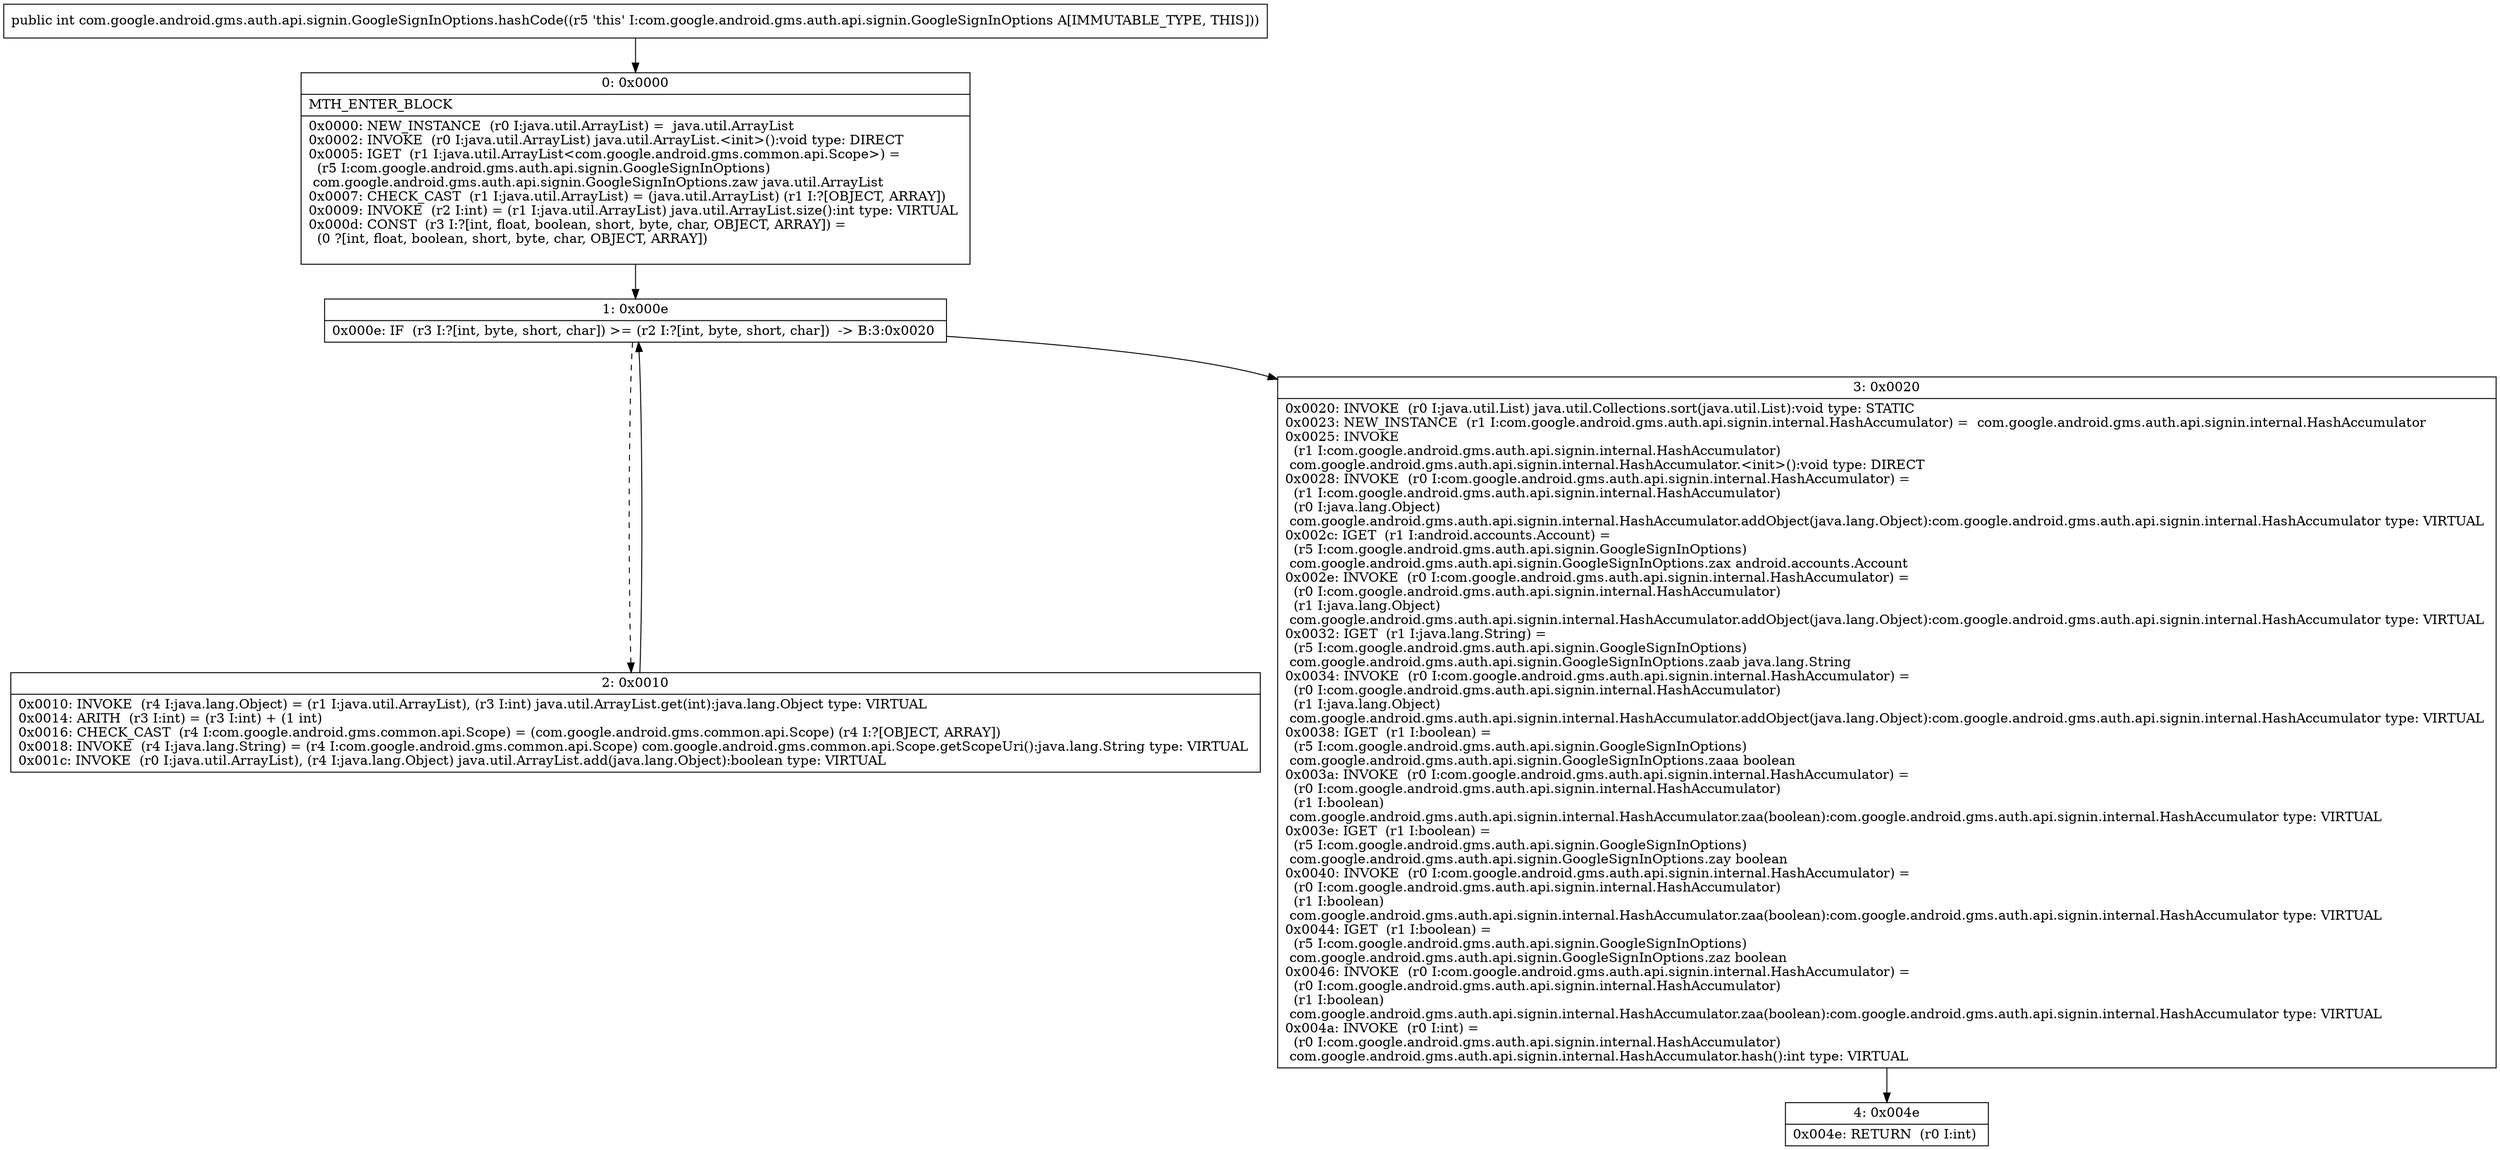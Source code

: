 digraph "CFG forcom.google.android.gms.auth.api.signin.GoogleSignInOptions.hashCode()I" {
Node_0 [shape=record,label="{0\:\ 0x0000|MTH_ENTER_BLOCK\l|0x0000: NEW_INSTANCE  (r0 I:java.util.ArrayList) =  java.util.ArrayList \l0x0002: INVOKE  (r0 I:java.util.ArrayList) java.util.ArrayList.\<init\>():void type: DIRECT \l0x0005: IGET  (r1 I:java.util.ArrayList\<com.google.android.gms.common.api.Scope\>) = \l  (r5 I:com.google.android.gms.auth.api.signin.GoogleSignInOptions)\l com.google.android.gms.auth.api.signin.GoogleSignInOptions.zaw java.util.ArrayList \l0x0007: CHECK_CAST  (r1 I:java.util.ArrayList) = (java.util.ArrayList) (r1 I:?[OBJECT, ARRAY]) \l0x0009: INVOKE  (r2 I:int) = (r1 I:java.util.ArrayList) java.util.ArrayList.size():int type: VIRTUAL \l0x000d: CONST  (r3 I:?[int, float, boolean, short, byte, char, OBJECT, ARRAY]) = \l  (0 ?[int, float, boolean, short, byte, char, OBJECT, ARRAY])\l \l}"];
Node_1 [shape=record,label="{1\:\ 0x000e|0x000e: IF  (r3 I:?[int, byte, short, char]) \>= (r2 I:?[int, byte, short, char])  \-\> B:3:0x0020 \l}"];
Node_2 [shape=record,label="{2\:\ 0x0010|0x0010: INVOKE  (r4 I:java.lang.Object) = (r1 I:java.util.ArrayList), (r3 I:int) java.util.ArrayList.get(int):java.lang.Object type: VIRTUAL \l0x0014: ARITH  (r3 I:int) = (r3 I:int) + (1 int) \l0x0016: CHECK_CAST  (r4 I:com.google.android.gms.common.api.Scope) = (com.google.android.gms.common.api.Scope) (r4 I:?[OBJECT, ARRAY]) \l0x0018: INVOKE  (r4 I:java.lang.String) = (r4 I:com.google.android.gms.common.api.Scope) com.google.android.gms.common.api.Scope.getScopeUri():java.lang.String type: VIRTUAL \l0x001c: INVOKE  (r0 I:java.util.ArrayList), (r4 I:java.lang.Object) java.util.ArrayList.add(java.lang.Object):boolean type: VIRTUAL \l}"];
Node_3 [shape=record,label="{3\:\ 0x0020|0x0020: INVOKE  (r0 I:java.util.List) java.util.Collections.sort(java.util.List):void type: STATIC \l0x0023: NEW_INSTANCE  (r1 I:com.google.android.gms.auth.api.signin.internal.HashAccumulator) =  com.google.android.gms.auth.api.signin.internal.HashAccumulator \l0x0025: INVOKE  \l  (r1 I:com.google.android.gms.auth.api.signin.internal.HashAccumulator)\l com.google.android.gms.auth.api.signin.internal.HashAccumulator.\<init\>():void type: DIRECT \l0x0028: INVOKE  (r0 I:com.google.android.gms.auth.api.signin.internal.HashAccumulator) = \l  (r1 I:com.google.android.gms.auth.api.signin.internal.HashAccumulator)\l  (r0 I:java.lang.Object)\l com.google.android.gms.auth.api.signin.internal.HashAccumulator.addObject(java.lang.Object):com.google.android.gms.auth.api.signin.internal.HashAccumulator type: VIRTUAL \l0x002c: IGET  (r1 I:android.accounts.Account) = \l  (r5 I:com.google.android.gms.auth.api.signin.GoogleSignInOptions)\l com.google.android.gms.auth.api.signin.GoogleSignInOptions.zax android.accounts.Account \l0x002e: INVOKE  (r0 I:com.google.android.gms.auth.api.signin.internal.HashAccumulator) = \l  (r0 I:com.google.android.gms.auth.api.signin.internal.HashAccumulator)\l  (r1 I:java.lang.Object)\l com.google.android.gms.auth.api.signin.internal.HashAccumulator.addObject(java.lang.Object):com.google.android.gms.auth.api.signin.internal.HashAccumulator type: VIRTUAL \l0x0032: IGET  (r1 I:java.lang.String) = \l  (r5 I:com.google.android.gms.auth.api.signin.GoogleSignInOptions)\l com.google.android.gms.auth.api.signin.GoogleSignInOptions.zaab java.lang.String \l0x0034: INVOKE  (r0 I:com.google.android.gms.auth.api.signin.internal.HashAccumulator) = \l  (r0 I:com.google.android.gms.auth.api.signin.internal.HashAccumulator)\l  (r1 I:java.lang.Object)\l com.google.android.gms.auth.api.signin.internal.HashAccumulator.addObject(java.lang.Object):com.google.android.gms.auth.api.signin.internal.HashAccumulator type: VIRTUAL \l0x0038: IGET  (r1 I:boolean) = \l  (r5 I:com.google.android.gms.auth.api.signin.GoogleSignInOptions)\l com.google.android.gms.auth.api.signin.GoogleSignInOptions.zaaa boolean \l0x003a: INVOKE  (r0 I:com.google.android.gms.auth.api.signin.internal.HashAccumulator) = \l  (r0 I:com.google.android.gms.auth.api.signin.internal.HashAccumulator)\l  (r1 I:boolean)\l com.google.android.gms.auth.api.signin.internal.HashAccumulator.zaa(boolean):com.google.android.gms.auth.api.signin.internal.HashAccumulator type: VIRTUAL \l0x003e: IGET  (r1 I:boolean) = \l  (r5 I:com.google.android.gms.auth.api.signin.GoogleSignInOptions)\l com.google.android.gms.auth.api.signin.GoogleSignInOptions.zay boolean \l0x0040: INVOKE  (r0 I:com.google.android.gms.auth.api.signin.internal.HashAccumulator) = \l  (r0 I:com.google.android.gms.auth.api.signin.internal.HashAccumulator)\l  (r1 I:boolean)\l com.google.android.gms.auth.api.signin.internal.HashAccumulator.zaa(boolean):com.google.android.gms.auth.api.signin.internal.HashAccumulator type: VIRTUAL \l0x0044: IGET  (r1 I:boolean) = \l  (r5 I:com.google.android.gms.auth.api.signin.GoogleSignInOptions)\l com.google.android.gms.auth.api.signin.GoogleSignInOptions.zaz boolean \l0x0046: INVOKE  (r0 I:com.google.android.gms.auth.api.signin.internal.HashAccumulator) = \l  (r0 I:com.google.android.gms.auth.api.signin.internal.HashAccumulator)\l  (r1 I:boolean)\l com.google.android.gms.auth.api.signin.internal.HashAccumulator.zaa(boolean):com.google.android.gms.auth.api.signin.internal.HashAccumulator type: VIRTUAL \l0x004a: INVOKE  (r0 I:int) = \l  (r0 I:com.google.android.gms.auth.api.signin.internal.HashAccumulator)\l com.google.android.gms.auth.api.signin.internal.HashAccumulator.hash():int type: VIRTUAL \l}"];
Node_4 [shape=record,label="{4\:\ 0x004e|0x004e: RETURN  (r0 I:int) \l}"];
MethodNode[shape=record,label="{public int com.google.android.gms.auth.api.signin.GoogleSignInOptions.hashCode((r5 'this' I:com.google.android.gms.auth.api.signin.GoogleSignInOptions A[IMMUTABLE_TYPE, THIS])) }"];
MethodNode -> Node_0;
Node_0 -> Node_1;
Node_1 -> Node_2[style=dashed];
Node_1 -> Node_3;
Node_2 -> Node_1;
Node_3 -> Node_4;
}

